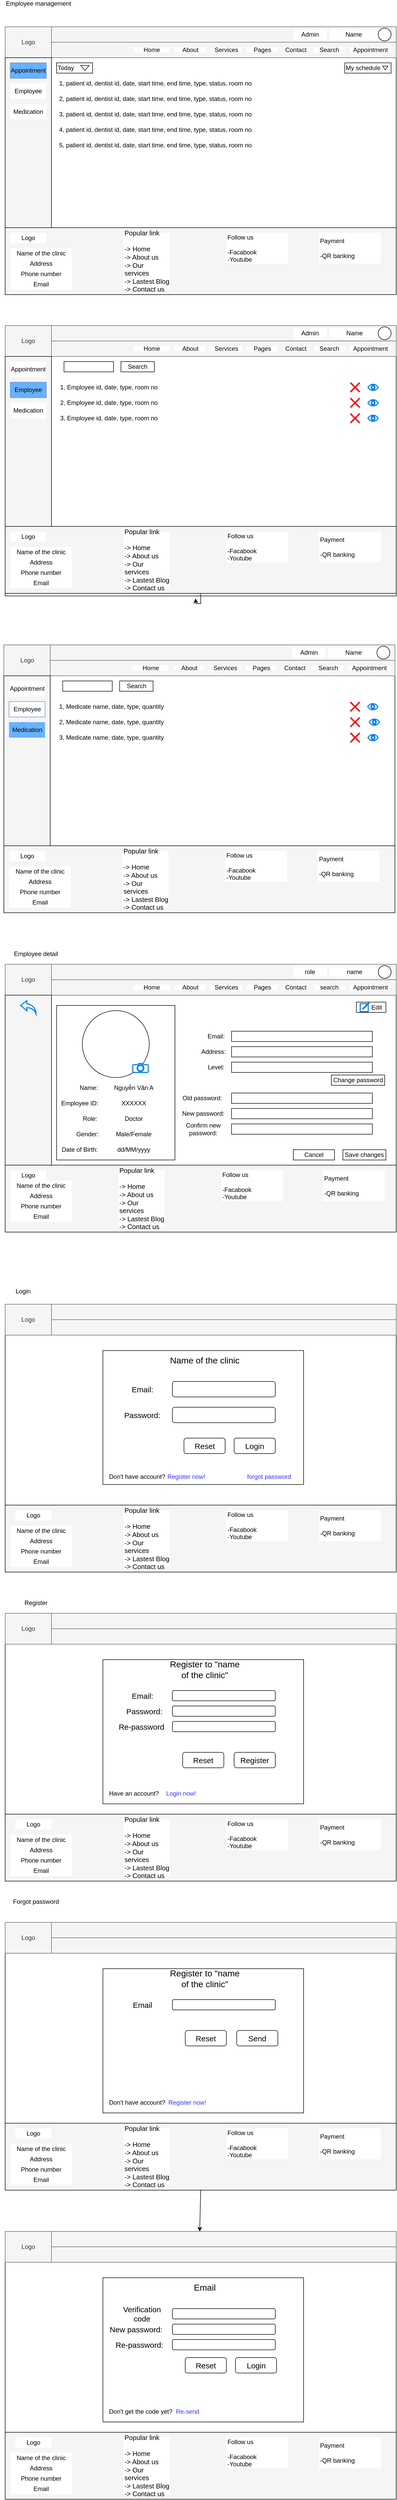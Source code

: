 <mxfile version="24.4.0" type="device">
  <diagram name="Page-1" id="k0tu-8JoDi0TnRKVN1S2">
    <mxGraphModel dx="1250" dy="621" grid="1" gridSize="10" guides="1" tooltips="1" connect="1" arrows="1" fold="1" page="1" pageScale="1" pageWidth="850" pageHeight="1100" math="0" shadow="0">
      <root>
        <mxCell id="0" />
        <mxCell id="1" parent="0" />
        <mxCell id="kaYRoUPyHofxfCsmNQoP-1" value="" style="rounded=0;whiteSpace=wrap;html=1;" parent="1" vertex="1">
          <mxGeometry x="40" y="80" width="760" height="520" as="geometry" />
        </mxCell>
        <mxCell id="kaYRoUPyHofxfCsmNQoP-2" value="" style="rounded=0;whiteSpace=wrap;html=1;strokeColor=default;fillColor=#f5f5f5;fontColor=#333333;" parent="1" vertex="1">
          <mxGeometry x="40" y="470" width="760" height="130" as="geometry" />
        </mxCell>
        <mxCell id="kaYRoUPyHofxfCsmNQoP-3" value="header" style="rounded=0;whiteSpace=wrap;html=1;strokeColor=none;fillColor=#f5f5f5;fontColor=#333333;align=center;" parent="1" vertex="1">
          <mxGeometry x="40" y="80" width="760" height="60" as="geometry" />
        </mxCell>
        <mxCell id="kaYRoUPyHofxfCsmNQoP-4" value="Employee management" style="rounded=0;whiteSpace=wrap;html=1;strokeColor=none;" parent="1" vertex="1">
          <mxGeometry x="30" y="30" width="150" height="10" as="geometry" />
        </mxCell>
        <mxCell id="kaYRoUPyHofxfCsmNQoP-5" value="Logo" style="rounded=0;whiteSpace=wrap;html=1;strokeColor=#666666;fillColor=#f5f5f5;fontColor=#333333;" parent="1" vertex="1">
          <mxGeometry x="40" y="80" width="90" height="60" as="geometry" />
        </mxCell>
        <mxCell id="kaYRoUPyHofxfCsmNQoP-6" value="" style="rounded=0;whiteSpace=wrap;html=1;strokeColor=#666666;fillColor=#f5f5f5;fontColor=#333333;" parent="1" vertex="1">
          <mxGeometry x="130" y="80" width="670" height="30" as="geometry" />
        </mxCell>
        <mxCell id="kaYRoUPyHofxfCsmNQoP-7" value="" style="rounded=0;whiteSpace=wrap;html=1;fillColor=#f5f5f5;fontColor=#333333;strokeColor=#666666;" parent="1" vertex="1">
          <mxGeometry x="130" y="110" width="670" height="30" as="geometry" />
        </mxCell>
        <mxCell id="kaYRoUPyHofxfCsmNQoP-8" value="Name" style="rounded=0;whiteSpace=wrap;html=1;strokeColor=none;" parent="1" vertex="1">
          <mxGeometry x="670" y="85" width="95" height="20" as="geometry" />
        </mxCell>
        <mxCell id="kaYRoUPyHofxfCsmNQoP-11" value="Appointment" style="rounded=0;whiteSpace=wrap;html=1;strokeColor=none;" parent="1" vertex="1">
          <mxGeometry x="710" y="120" width="80" height="10" as="geometry" />
        </mxCell>
        <mxCell id="kaYRoUPyHofxfCsmNQoP-12" value="Search" style="rounded=0;whiteSpace=wrap;html=1;strokeColor=none;" parent="1" vertex="1">
          <mxGeometry x="640" y="120" width="60" height="10" as="geometry" />
        </mxCell>
        <mxCell id="kaYRoUPyHofxfCsmNQoP-14" value="Home" style="rounded=0;whiteSpace=wrap;html=1;strokeColor=none;" parent="1" vertex="1">
          <mxGeometry x="290" y="120" width="70" height="10" as="geometry" />
        </mxCell>
        <mxCell id="kaYRoUPyHofxfCsmNQoP-15" value="About" style="rounded=0;whiteSpace=wrap;html=1;strokeColor=none;" parent="1" vertex="1">
          <mxGeometry x="370" y="120" width="60" height="10" as="geometry" />
        </mxCell>
        <mxCell id="kaYRoUPyHofxfCsmNQoP-16" value="Services" style="rounded=0;whiteSpace=wrap;html=1;strokeColor=none;" parent="1" vertex="1">
          <mxGeometry x="440" y="120" width="60" height="10" as="geometry" />
        </mxCell>
        <mxCell id="kaYRoUPyHofxfCsmNQoP-17" value="Pages" style="rounded=0;whiteSpace=wrap;html=1;strokeColor=none;" parent="1" vertex="1">
          <mxGeometry x="510" y="120" width="60" height="10" as="geometry" />
        </mxCell>
        <mxCell id="kaYRoUPyHofxfCsmNQoP-18" value="Contact" style="rounded=0;whiteSpace=wrap;html=1;strokeColor=none;" parent="1" vertex="1">
          <mxGeometry x="580" y="120" width="50" height="10" as="geometry" />
        </mxCell>
        <mxCell id="kaYRoUPyHofxfCsmNQoP-20" value="" style="ellipse;whiteSpace=wrap;html=1;aspect=fixed;" parent="1" vertex="1">
          <mxGeometry x="765" y="82.5" width="25" height="25" as="geometry" />
        </mxCell>
        <mxCell id="kaYRoUPyHofxfCsmNQoP-21" value="Logo" style="rounded=0;whiteSpace=wrap;html=1;strokeColor=none;" parent="1" vertex="1">
          <mxGeometry x="50" y="480" width="70" height="20" as="geometry" />
        </mxCell>
        <mxCell id="kaYRoUPyHofxfCsmNQoP-22" value="" style="rounded=0;whiteSpace=wrap;html=1;fillColor=#f5f5f5;fontColor=#333333;strokeColor=default;" parent="1" vertex="1">
          <mxGeometry x="40" y="140" width="90" height="330" as="geometry" />
        </mxCell>
        <mxCell id="kaYRoUPyHofxfCsmNQoP-23" value="Appointment" style="rounded=0;whiteSpace=wrap;html=1;strokeColor=#6c8ebf;fillColor=#66B2FF;" parent="1" vertex="1">
          <mxGeometry x="50" y="150" width="70" height="30" as="geometry" />
        </mxCell>
        <mxCell id="kaYRoUPyHofxfCsmNQoP-24" value="Employee" style="rounded=0;whiteSpace=wrap;html=1;strokeColor=none;" parent="1" vertex="1">
          <mxGeometry x="50" y="190" width="70" height="30" as="geometry" />
        </mxCell>
        <mxCell id="kaYRoUPyHofxfCsmNQoP-25" value="Medication" style="rounded=0;whiteSpace=wrap;html=1;strokeColor=none;" parent="1" vertex="1">
          <mxGeometry x="50" y="230" width="70" height="30" as="geometry" />
        </mxCell>
        <mxCell id="kaYRoUPyHofxfCsmNQoP-27" value="Admin" style="rounded=0;whiteSpace=wrap;html=1;strokeColor=none;" parent="1" vertex="1">
          <mxGeometry x="600" y="85" width="65" height="20" as="geometry" />
        </mxCell>
        <mxCell id="kaYRoUPyHofxfCsmNQoP-30" value="" style="rounded=0;whiteSpace=wrap;html=1;" parent="1" vertex="1">
          <mxGeometry x="40" y="1900" width="760" height="520" as="geometry" />
        </mxCell>
        <mxCell id="kaYRoUPyHofxfCsmNQoP-31" value="" style="rounded=0;whiteSpace=wrap;html=1;strokeColor=default;fillColor=#f5f5f5;fontColor=#333333;" parent="1" vertex="1">
          <mxGeometry x="40" y="2290" width="760" height="130" as="geometry" />
        </mxCell>
        <mxCell id="kaYRoUPyHofxfCsmNQoP-32" value="header" style="rounded=0;whiteSpace=wrap;html=1;strokeColor=none;fillColor=#f5f5f5;fontColor=#333333;align=center;" parent="1" vertex="1">
          <mxGeometry x="40" y="1900" width="760" height="60" as="geometry" />
        </mxCell>
        <mxCell id="kaYRoUPyHofxfCsmNQoP-33" value="Logo" style="rounded=0;whiteSpace=wrap;html=1;strokeColor=#666666;fillColor=#f5f5f5;fontColor=#333333;" parent="1" vertex="1">
          <mxGeometry x="40" y="1900" width="90" height="60" as="geometry" />
        </mxCell>
        <mxCell id="kaYRoUPyHofxfCsmNQoP-34" value="" style="rounded=0;whiteSpace=wrap;html=1;strokeColor=#666666;fillColor=#f5f5f5;fontColor=#333333;" parent="1" vertex="1">
          <mxGeometry x="130" y="1900" width="670" height="30" as="geometry" />
        </mxCell>
        <mxCell id="kaYRoUPyHofxfCsmNQoP-35" value="" style="rounded=0;whiteSpace=wrap;html=1;fillColor=#f5f5f5;fontColor=#333333;strokeColor=#666666;" parent="1" vertex="1">
          <mxGeometry x="130" y="1930" width="670" height="30" as="geometry" />
        </mxCell>
        <mxCell id="kaYRoUPyHofxfCsmNQoP-36" value="&amp;nbsp;name" style="rounded=0;whiteSpace=wrap;html=1;strokeColor=none;" parent="1" vertex="1">
          <mxGeometry x="670" y="1905" width="95" height="20" as="geometry" />
        </mxCell>
        <mxCell id="kaYRoUPyHofxfCsmNQoP-37" value="Appointment" style="rounded=0;whiteSpace=wrap;html=1;strokeColor=none;" parent="1" vertex="1">
          <mxGeometry x="710" y="1940" width="80" height="10" as="geometry" />
        </mxCell>
        <mxCell id="kaYRoUPyHofxfCsmNQoP-38" value="search" style="rounded=0;whiteSpace=wrap;html=1;strokeColor=none;" parent="1" vertex="1">
          <mxGeometry x="640" y="1940" width="60" height="10" as="geometry" />
        </mxCell>
        <mxCell id="kaYRoUPyHofxfCsmNQoP-39" value="Home" style="rounded=0;whiteSpace=wrap;html=1;strokeColor=none;" parent="1" vertex="1">
          <mxGeometry x="290" y="1940" width="70" height="10" as="geometry" />
        </mxCell>
        <mxCell id="kaYRoUPyHofxfCsmNQoP-40" value="About" style="rounded=0;whiteSpace=wrap;html=1;strokeColor=none;" parent="1" vertex="1">
          <mxGeometry x="370" y="1940" width="60" height="10" as="geometry" />
        </mxCell>
        <mxCell id="kaYRoUPyHofxfCsmNQoP-41" value="Services" style="rounded=0;whiteSpace=wrap;html=1;strokeColor=none;" parent="1" vertex="1">
          <mxGeometry x="440" y="1940" width="60" height="10" as="geometry" />
        </mxCell>
        <mxCell id="kaYRoUPyHofxfCsmNQoP-42" value="Pages" style="rounded=0;whiteSpace=wrap;html=1;strokeColor=none;" parent="1" vertex="1">
          <mxGeometry x="510" y="1940" width="60" height="10" as="geometry" />
        </mxCell>
        <mxCell id="kaYRoUPyHofxfCsmNQoP-43" value="Contact" style="rounded=0;whiteSpace=wrap;html=1;strokeColor=none;" parent="1" vertex="1">
          <mxGeometry x="580" y="1940" width="50" height="10" as="geometry" />
        </mxCell>
        <mxCell id="kaYRoUPyHofxfCsmNQoP-44" value="" style="ellipse;whiteSpace=wrap;html=1;aspect=fixed;" parent="1" vertex="1">
          <mxGeometry x="765" y="1902.5" width="25" height="25" as="geometry" />
        </mxCell>
        <mxCell id="kaYRoUPyHofxfCsmNQoP-45" value="Logo" style="rounded=0;whiteSpace=wrap;html=1;strokeColor=none;" parent="1" vertex="1">
          <mxGeometry x="50" y="2300" width="70" height="20" as="geometry" />
        </mxCell>
        <mxCell id="kaYRoUPyHofxfCsmNQoP-46" value="" style="rounded=0;whiteSpace=wrap;html=1;fillColor=#f5f5f5;fontColor=#333333;strokeColor=default;" parent="1" vertex="1">
          <mxGeometry x="40" y="1960" width="90" height="330" as="geometry" />
        </mxCell>
        <mxCell id="kaYRoUPyHofxfCsmNQoP-50" value="role" style="rounded=0;whiteSpace=wrap;html=1;strokeColor=none;" parent="1" vertex="1">
          <mxGeometry x="600" y="1905" width="65" height="20" as="geometry" />
        </mxCell>
        <mxCell id="kaYRoUPyHofxfCsmNQoP-51" value="" style="rounded=0;whiteSpace=wrap;html=1;" parent="1" vertex="1">
          <mxGeometry x="140" y="1980" width="230" height="300" as="geometry" />
        </mxCell>
        <mxCell id="kaYRoUPyHofxfCsmNQoP-52" value="" style="ellipse;whiteSpace=wrap;html=1;aspect=fixed;" parent="1" vertex="1">
          <mxGeometry x="190" y="1990" width="130" height="130" as="geometry" />
        </mxCell>
        <mxCell id="kaYRoUPyHofxfCsmNQoP-53" value="Name:" style="rounded=0;whiteSpace=wrap;html=1;strokeColor=none;" parent="1" vertex="1">
          <mxGeometry x="180" y="2130" width="45" height="20" as="geometry" />
        </mxCell>
        <mxCell id="kaYRoUPyHofxfCsmNQoP-54" value="Employee ID:" style="rounded=0;whiteSpace=wrap;html=1;strokeColor=none;" parent="1" vertex="1">
          <mxGeometry x="145" y="2160" width="80" height="20" as="geometry" />
        </mxCell>
        <mxCell id="kaYRoUPyHofxfCsmNQoP-55" value="Role:" style="rounded=0;whiteSpace=wrap;html=1;strokeColor=none;" parent="1" vertex="1">
          <mxGeometry x="185" y="2190" width="40" height="20" as="geometry" />
        </mxCell>
        <mxCell id="kaYRoUPyHofxfCsmNQoP-56" value="Gender:" style="rounded=0;whiteSpace=wrap;html=1;strokeColor=none;" parent="1" vertex="1">
          <mxGeometry x="175" y="2220" width="50" height="20" as="geometry" />
        </mxCell>
        <mxCell id="kaYRoUPyHofxfCsmNQoP-57" value="Date of Birth:" style="rounded=0;whiteSpace=wrap;html=1;strokeColor=none;" parent="1" vertex="1">
          <mxGeometry x="145" y="2250" width="80" height="20" as="geometry" />
        </mxCell>
        <mxCell id="kaYRoUPyHofxfCsmNQoP-58" value="Nguyễn Văn A" style="rounded=0;whiteSpace=wrap;html=1;strokeColor=none;" parent="1" vertex="1">
          <mxGeometry x="230" y="2130" width="120" height="20" as="geometry" />
        </mxCell>
        <mxCell id="kaYRoUPyHofxfCsmNQoP-59" value="XXXXXX" style="rounded=0;whiteSpace=wrap;html=1;strokeColor=none;" parent="1" vertex="1">
          <mxGeometry x="230" y="2160" width="120" height="20" as="geometry" />
        </mxCell>
        <mxCell id="kaYRoUPyHofxfCsmNQoP-60" value="Doctor" style="rounded=0;whiteSpace=wrap;html=1;strokeColor=none;" parent="1" vertex="1">
          <mxGeometry x="230" y="2190" width="120" height="20" as="geometry" />
        </mxCell>
        <mxCell id="kaYRoUPyHofxfCsmNQoP-61" value="Male/Female" style="rounded=0;whiteSpace=wrap;html=1;strokeColor=none;" parent="1" vertex="1">
          <mxGeometry x="230" y="2220" width="120" height="20" as="geometry" />
        </mxCell>
        <mxCell id="kaYRoUPyHofxfCsmNQoP-62" value="dd/MM/yyyy" style="rounded=0;whiteSpace=wrap;html=1;strokeColor=none;" parent="1" vertex="1">
          <mxGeometry x="230" y="2250" width="120" height="20" as="geometry" />
        </mxCell>
        <mxCell id="kaYRoUPyHofxfCsmNQoP-69" value="" style="rounded=0;whiteSpace=wrap;html=1;" parent="1" vertex="1">
          <mxGeometry x="480" y="2030" width="273.62" height="20" as="geometry" />
        </mxCell>
        <mxCell id="kaYRoUPyHofxfCsmNQoP-70" value="" style="rounded=0;whiteSpace=wrap;html=1;" parent="1" vertex="1">
          <mxGeometry x="480" y="2060" width="273.62" height="20" as="geometry" />
        </mxCell>
        <mxCell id="kaYRoUPyHofxfCsmNQoP-71" value="" style="rounded=0;whiteSpace=wrap;html=1;" parent="1" vertex="1">
          <mxGeometry x="480" y="2090" width="273.62" height="20" as="geometry" />
        </mxCell>
        <mxCell id="kaYRoUPyHofxfCsmNQoP-72" value="Change password" style="rounded=0;whiteSpace=wrap;html=1;" parent="1" vertex="1">
          <mxGeometry x="673.88" y="2115" width="103.62" height="20" as="geometry" />
        </mxCell>
        <mxCell id="kaYRoUPyHofxfCsmNQoP-74" value="Save changes" style="rounded=0;whiteSpace=wrap;html=1;" parent="1" vertex="1">
          <mxGeometry x="696.38" y="2260" width="83.62" height="20" as="geometry" />
        </mxCell>
        <mxCell id="kaYRoUPyHofxfCsmNQoP-75" value="Cancel" style="rounded=0;whiteSpace=wrap;html=1;rotation=0;gradientColor=none;" parent="1" vertex="1">
          <mxGeometry x="600" y="2260" width="80" height="20" as="geometry" />
        </mxCell>
        <mxCell id="kaYRoUPyHofxfCsmNQoP-76" value="Email:" style="rounded=0;whiteSpace=wrap;html=1;strokeColor=none;" parent="1" vertex="1">
          <mxGeometry x="430" y="2030" width="40" height="20" as="geometry" />
        </mxCell>
        <mxCell id="kaYRoUPyHofxfCsmNQoP-77" value="Address:" style="rounded=0;whiteSpace=wrap;html=1;strokeColor=none;" parent="1" vertex="1">
          <mxGeometry x="420" y="2060" width="50" height="20" as="geometry" />
        </mxCell>
        <mxCell id="kaYRoUPyHofxfCsmNQoP-78" value="Level:" style="rounded=0;whiteSpace=wrap;html=1;strokeColor=none;" parent="1" vertex="1">
          <mxGeometry x="430" y="2090" width="40" height="20" as="geometry" />
        </mxCell>
        <mxCell id="kaYRoUPyHofxfCsmNQoP-84" value="Edit&amp;nbsp;&amp;nbsp;" style="rounded=0;whiteSpace=wrap;html=1;align=right;" parent="1" vertex="1">
          <mxGeometry x="722.5" y="1973.5" width="57.5" height="20" as="geometry" />
        </mxCell>
        <mxCell id="kaYRoUPyHofxfCsmNQoP-85" value="" style="html=1;verticalLabelPosition=bottom;align=center;labelBackgroundColor=#ffffff;verticalAlign=top;strokeWidth=2;strokeColor=#0080F0;shadow=0;dashed=0;shape=mxgraph.ios7.icons.edit;fontSize=12;" parent="1" vertex="1">
          <mxGeometry x="730" y="1975" width="17" height="17" as="geometry" />
        </mxCell>
        <mxCell id="kaYRoUPyHofxfCsmNQoP-94" value="" style="rounded=0;whiteSpace=wrap;html=1;" parent="1" vertex="1">
          <mxGeometry x="480" y="2180" width="273.62" height="20" as="geometry" />
        </mxCell>
        <mxCell id="kaYRoUPyHofxfCsmNQoP-95" value="New password:" style="rounded=0;whiteSpace=wrap;html=1;strokeColor=none;" parent="1" vertex="1">
          <mxGeometry x="380" y="2180" width="90" height="20" as="geometry" />
        </mxCell>
        <mxCell id="kaYRoUPyHofxfCsmNQoP-99" value="Name of the clinic" style="rounded=0;whiteSpace=wrap;html=1;strokeColor=none;" parent="1" vertex="1">
          <mxGeometry x="50" y="510" width="120" height="20" as="geometry" />
        </mxCell>
        <mxCell id="kaYRoUPyHofxfCsmNQoP-100" value="Address" style="rounded=0;whiteSpace=wrap;html=1;strokeColor=none;" parent="1" vertex="1">
          <mxGeometry x="50" y="530" width="120" height="20" as="geometry" />
        </mxCell>
        <mxCell id="kaYRoUPyHofxfCsmNQoP-101" value="Phone number" style="rounded=0;whiteSpace=wrap;html=1;strokeColor=none;" parent="1" vertex="1">
          <mxGeometry x="50" y="550" width="120" height="20" as="geometry" />
        </mxCell>
        <mxCell id="kaYRoUPyHofxfCsmNQoP-102" value="Email" style="rounded=0;whiteSpace=wrap;html=1;strokeColor=none;" parent="1" vertex="1">
          <mxGeometry x="50" y="570" width="120" height="20" as="geometry" />
        </mxCell>
        <mxCell id="kaYRoUPyHofxfCsmNQoP-104" value="Name of the clinic" style="rounded=0;whiteSpace=wrap;html=1;strokeColor=none;" parent="1" vertex="1">
          <mxGeometry x="50" y="2320" width="120" height="20" as="geometry" />
        </mxCell>
        <mxCell id="kaYRoUPyHofxfCsmNQoP-105" value="Address" style="rounded=0;whiteSpace=wrap;html=1;strokeColor=none;" parent="1" vertex="1">
          <mxGeometry x="50" y="2340" width="120" height="20" as="geometry" />
        </mxCell>
        <mxCell id="kaYRoUPyHofxfCsmNQoP-106" value="Phone number" style="rounded=0;whiteSpace=wrap;html=1;strokeColor=none;" parent="1" vertex="1">
          <mxGeometry x="50" y="2360" width="120" height="20" as="geometry" />
        </mxCell>
        <mxCell id="kaYRoUPyHofxfCsmNQoP-107" value="Email" style="rounded=0;whiteSpace=wrap;html=1;strokeColor=none;" parent="1" vertex="1">
          <mxGeometry x="50" y="2380" width="120" height="20" as="geometry" />
        </mxCell>
        <mxCell id="kaYRoUPyHofxfCsmNQoP-108" value="&lt;font style=&quot;font-size: 13px;&quot;&gt;Popular link&lt;/font&gt;&lt;div style=&quot;font-size: 13px;&quot;&gt;&lt;br&gt;&lt;div&gt;-&amp;gt; Home&lt;/div&gt;&lt;div&gt;-&amp;gt; About us&lt;/div&gt;&lt;div&gt;-&amp;gt; Our services&lt;/div&gt;&lt;div&gt;-&amp;gt; Lastest Blog&lt;/div&gt;&lt;div&gt;-&amp;gt; Contact us&lt;/div&gt;&lt;/div&gt;" style="rounded=0;whiteSpace=wrap;html=1;align=left;strokeColor=none;" parent="1" vertex="1">
          <mxGeometry x="270" y="480" width="90" height="110" as="geometry" />
        </mxCell>
        <mxCell id="kaYRoUPyHofxfCsmNQoP-109" value="Follow us&lt;div&gt;&lt;br&gt;&lt;/div&gt;&lt;div&gt;-Facabook&lt;/div&gt;&lt;div&gt;-Youtube&lt;/div&gt;" style="rounded=0;whiteSpace=wrap;html=1;align=left;strokeColor=none;" parent="1" vertex="1">
          <mxGeometry x="470" y="480" width="120" height="60" as="geometry" />
        </mxCell>
        <mxCell id="kaYRoUPyHofxfCsmNQoP-110" value="Payment&lt;div&gt;&lt;br&gt;&lt;/div&gt;&lt;div&gt;-QR banking&lt;/div&gt;" style="rounded=0;whiteSpace=wrap;html=1;align=left;strokeColor=none;" parent="1" vertex="1">
          <mxGeometry x="650" y="480" width="120" height="60" as="geometry" />
        </mxCell>
        <mxCell id="kaYRoUPyHofxfCsmNQoP-111" value="" style="html=1;verticalLabelPosition=bottom;align=center;labelBackgroundColor=#ffffff;verticalAlign=top;strokeWidth=2;strokeColor=#0080F0;shadow=0;dashed=0;shape=mxgraph.ios7.icons.camera;" parent="1" vertex="1">
          <mxGeometry x="288" y="2092.6" width="30" height="17.4" as="geometry" />
        </mxCell>
        <mxCell id="kaYRoUPyHofxfCsmNQoP-116" value="&lt;font style=&quot;font-size: 13px;&quot;&gt;Popular link&lt;/font&gt;&lt;div style=&quot;font-size: 13px;&quot;&gt;&lt;br&gt;&lt;div&gt;-&amp;gt; Home&lt;/div&gt;&lt;div&gt;-&amp;gt; About us&lt;/div&gt;&lt;div&gt;-&amp;gt; Our services&lt;/div&gt;&lt;div&gt;-&amp;gt; Lastest Blog&lt;/div&gt;&lt;div&gt;-&amp;gt; Contact us&lt;/div&gt;&lt;/div&gt;" style="rounded=0;whiteSpace=wrap;html=1;align=left;strokeColor=none;" parent="1" vertex="1">
          <mxGeometry x="260" y="2300" width="90" height="110" as="geometry" />
        </mxCell>
        <mxCell id="kaYRoUPyHofxfCsmNQoP-117" value="Follow us&lt;div&gt;&lt;br&gt;&lt;/div&gt;&lt;div&gt;-Facabook&lt;/div&gt;&lt;div&gt;-Youtube&lt;/div&gt;" style="rounded=0;whiteSpace=wrap;html=1;align=left;strokeColor=none;" parent="1" vertex="1">
          <mxGeometry x="460" y="2300" width="120" height="60" as="geometry" />
        </mxCell>
        <mxCell id="kaYRoUPyHofxfCsmNQoP-118" value="Payment&lt;div&gt;&lt;br&gt;&lt;/div&gt;&lt;div&gt;-QR banking&lt;/div&gt;" style="rounded=0;whiteSpace=wrap;html=1;align=left;strokeColor=none;" parent="1" vertex="1">
          <mxGeometry x="657.5" y="2300" width="120" height="60" as="geometry" />
        </mxCell>
        <mxCell id="kaYRoUPyHofxfCsmNQoP-119" value="" style="html=1;verticalLabelPosition=bottom;align=center;labelBackgroundColor=#ffffff;verticalAlign=top;strokeWidth=2;strokeColor=#0080F0;shadow=0;dashed=0;shape=mxgraph.ios7.icons.back;" parent="1" vertex="1">
          <mxGeometry x="70" y="1970.75" width="30" height="25.5" as="geometry" />
        </mxCell>
        <mxCell id="1xwqfClV_x3DvjiMqpP7-1" value="" style="rounded=0;whiteSpace=wrap;html=1;" parent="1" vertex="1">
          <mxGeometry x="40" y="665" width="760" height="520" as="geometry" />
        </mxCell>
        <mxCell id="AFomazYn1L_GfGO_aapF-146" style="edgeStyle=orthogonalEdgeStyle;rounded=0;orthogonalLoop=1;jettySize=auto;html=1;" parent="1" source="1xwqfClV_x3DvjiMqpP7-2" edge="1">
          <mxGeometry relative="1" as="geometry">
            <mxPoint x="410" y="1190" as="targetPoint" />
          </mxGeometry>
        </mxCell>
        <mxCell id="1xwqfClV_x3DvjiMqpP7-2" value="" style="rounded=0;whiteSpace=wrap;html=1;strokeColor=default;fillColor=#f5f5f5;fontColor=#333333;" parent="1" vertex="1">
          <mxGeometry x="40" y="1050" width="760" height="130" as="geometry" />
        </mxCell>
        <mxCell id="1xwqfClV_x3DvjiMqpP7-3" value="header" style="rounded=0;whiteSpace=wrap;html=1;strokeColor=none;fillColor=#f5f5f5;fontColor=#333333;align=center;" parent="1" vertex="1">
          <mxGeometry x="40" y="660" width="760" height="60" as="geometry" />
        </mxCell>
        <mxCell id="1xwqfClV_x3DvjiMqpP7-4" value="Logo" style="rounded=0;whiteSpace=wrap;html=1;strokeColor=#666666;fillColor=#f5f5f5;fontColor=#333333;" parent="1" vertex="1">
          <mxGeometry x="40" y="660" width="90" height="60" as="geometry" />
        </mxCell>
        <mxCell id="1xwqfClV_x3DvjiMqpP7-5" value="" style="rounded=0;whiteSpace=wrap;html=1;strokeColor=#666666;fillColor=#f5f5f5;fontColor=#333333;" parent="1" vertex="1">
          <mxGeometry x="130" y="660" width="670" height="30" as="geometry" />
        </mxCell>
        <mxCell id="1xwqfClV_x3DvjiMqpP7-6" value="" style="rounded=0;whiteSpace=wrap;html=1;fillColor=#f5f5f5;fontColor=#333333;strokeColor=#666666;" parent="1" vertex="1">
          <mxGeometry x="130" y="690" width="670" height="30" as="geometry" />
        </mxCell>
        <mxCell id="1xwqfClV_x3DvjiMqpP7-7" value="&amp;nbsp;Name" style="rounded=0;whiteSpace=wrap;html=1;strokeColor=none;" parent="1" vertex="1">
          <mxGeometry x="670" y="665" width="95" height="20" as="geometry" />
        </mxCell>
        <mxCell id="1xwqfClV_x3DvjiMqpP7-8" value="Appointment" style="rounded=0;whiteSpace=wrap;html=1;strokeColor=none;" parent="1" vertex="1">
          <mxGeometry x="710" y="700" width="80" height="10" as="geometry" />
        </mxCell>
        <mxCell id="1xwqfClV_x3DvjiMqpP7-9" value="Search" style="rounded=0;whiteSpace=wrap;html=1;strokeColor=none;" parent="1" vertex="1">
          <mxGeometry x="640" y="700" width="60" height="10" as="geometry" />
        </mxCell>
        <mxCell id="1xwqfClV_x3DvjiMqpP7-10" value="Home" style="rounded=0;whiteSpace=wrap;html=1;strokeColor=none;" parent="1" vertex="1">
          <mxGeometry x="290" y="700" width="70" height="10" as="geometry" />
        </mxCell>
        <mxCell id="1xwqfClV_x3DvjiMqpP7-11" value="About" style="rounded=0;whiteSpace=wrap;html=1;strokeColor=none;" parent="1" vertex="1">
          <mxGeometry x="370" y="700" width="60" height="10" as="geometry" />
        </mxCell>
        <mxCell id="1xwqfClV_x3DvjiMqpP7-12" value="Services" style="rounded=0;whiteSpace=wrap;html=1;strokeColor=none;" parent="1" vertex="1">
          <mxGeometry x="440" y="700" width="60" height="10" as="geometry" />
        </mxCell>
        <mxCell id="1xwqfClV_x3DvjiMqpP7-13" value="Pages" style="rounded=0;whiteSpace=wrap;html=1;strokeColor=none;" parent="1" vertex="1">
          <mxGeometry x="510" y="700" width="60" height="10" as="geometry" />
        </mxCell>
        <mxCell id="1xwqfClV_x3DvjiMqpP7-14" value="Contact" style="rounded=0;whiteSpace=wrap;html=1;strokeColor=none;" parent="1" vertex="1">
          <mxGeometry x="580" y="700" width="50" height="10" as="geometry" />
        </mxCell>
        <mxCell id="1xwqfClV_x3DvjiMqpP7-15" value="" style="ellipse;whiteSpace=wrap;html=1;aspect=fixed;" parent="1" vertex="1">
          <mxGeometry x="765" y="662.5" width="25" height="25" as="geometry" />
        </mxCell>
        <mxCell id="1xwqfClV_x3DvjiMqpP7-16" value="Logo" style="rounded=0;whiteSpace=wrap;html=1;strokeColor=none;" parent="1" vertex="1">
          <mxGeometry x="50" y="1060" width="70" height="20" as="geometry" />
        </mxCell>
        <mxCell id="1xwqfClV_x3DvjiMqpP7-17" value="" style="rounded=0;whiteSpace=wrap;html=1;fillColor=#f5f5f5;fontColor=#333333;strokeColor=default;" parent="1" vertex="1">
          <mxGeometry x="40" y="720" width="90" height="330" as="geometry" />
        </mxCell>
        <mxCell id="1xwqfClV_x3DvjiMqpP7-18" value="Appointment" style="rounded=0;whiteSpace=wrap;html=1;strokeColor=none;" parent="1" vertex="1">
          <mxGeometry x="50" y="730" width="70" height="30" as="geometry" />
        </mxCell>
        <mxCell id="1xwqfClV_x3DvjiMqpP7-19" value="Employee" style="rounded=0;whiteSpace=wrap;html=1;strokeColor=#6c8ebf;fillColor=#66B2FF;" parent="1" vertex="1">
          <mxGeometry x="50" y="770" width="70" height="30" as="geometry" />
        </mxCell>
        <mxCell id="1xwqfClV_x3DvjiMqpP7-20" value="Medication" style="rounded=0;whiteSpace=wrap;html=1;strokeColor=none;" parent="1" vertex="1">
          <mxGeometry x="50" y="810" width="70" height="30" as="geometry" />
        </mxCell>
        <mxCell id="1xwqfClV_x3DvjiMqpP7-21" value="Admin" style="rounded=0;whiteSpace=wrap;html=1;strokeColor=none;" parent="1" vertex="1">
          <mxGeometry x="600" y="665" width="65" height="20" as="geometry" />
        </mxCell>
        <mxCell id="1xwqfClV_x3DvjiMqpP7-22" value="Name of the clinic" style="rounded=0;whiteSpace=wrap;html=1;strokeColor=none;" parent="1" vertex="1">
          <mxGeometry x="50" y="1090" width="120" height="20" as="geometry" />
        </mxCell>
        <mxCell id="1xwqfClV_x3DvjiMqpP7-23" value="Address" style="rounded=0;whiteSpace=wrap;html=1;strokeColor=none;" parent="1" vertex="1">
          <mxGeometry x="50" y="1110" width="120" height="20" as="geometry" />
        </mxCell>
        <mxCell id="1xwqfClV_x3DvjiMqpP7-24" value="Phone number" style="rounded=0;whiteSpace=wrap;html=1;strokeColor=none;" parent="1" vertex="1">
          <mxGeometry x="50" y="1130" width="120" height="20" as="geometry" />
        </mxCell>
        <mxCell id="1xwqfClV_x3DvjiMqpP7-25" value="Email" style="rounded=0;whiteSpace=wrap;html=1;strokeColor=none;" parent="1" vertex="1">
          <mxGeometry x="50" y="1150" width="120" height="20" as="geometry" />
        </mxCell>
        <mxCell id="1xwqfClV_x3DvjiMqpP7-26" value="&lt;font style=&quot;font-size: 13px;&quot;&gt;Popular link&lt;/font&gt;&lt;div style=&quot;font-size: 13px;&quot;&gt;&lt;br&gt;&lt;div&gt;-&amp;gt; Home&lt;/div&gt;&lt;div&gt;-&amp;gt; About us&lt;/div&gt;&lt;div&gt;-&amp;gt; Our services&lt;/div&gt;&lt;div&gt;-&amp;gt; Lastest Blog&lt;/div&gt;&lt;div&gt;-&amp;gt; Contact us&lt;/div&gt;&lt;/div&gt;" style="rounded=0;whiteSpace=wrap;html=1;align=left;strokeColor=none;" parent="1" vertex="1">
          <mxGeometry x="270" y="1060" width="90" height="110" as="geometry" />
        </mxCell>
        <mxCell id="1xwqfClV_x3DvjiMqpP7-27" value="Follow us&lt;div&gt;&lt;br&gt;&lt;/div&gt;&lt;div&gt;-Facabook&lt;/div&gt;&lt;div&gt;-Youtube&lt;/div&gt;" style="rounded=0;whiteSpace=wrap;html=1;align=left;strokeColor=none;" parent="1" vertex="1">
          <mxGeometry x="470" y="1060" width="120" height="60" as="geometry" />
        </mxCell>
        <mxCell id="1xwqfClV_x3DvjiMqpP7-28" value="Payment&lt;div&gt;&lt;br&gt;&lt;/div&gt;&lt;div&gt;-QR banking&lt;/div&gt;" style="rounded=0;whiteSpace=wrap;html=1;align=left;strokeColor=none;" parent="1" vertex="1">
          <mxGeometry x="650" y="1060" width="120" height="60" as="geometry" />
        </mxCell>
        <mxCell id="F-968YT1H_lC1eH4sWaF-1" value="Today" style="rounded=0;whiteSpace=wrap;html=1;align=left;" parent="1" vertex="1">
          <mxGeometry x="140" y="150" width="70" height="20" as="geometry" />
        </mxCell>
        <mxCell id="F-968YT1H_lC1eH4sWaF-2" value="" style="triangle;whiteSpace=wrap;html=1;rotation=90;" parent="1" vertex="1">
          <mxGeometry x="190" y="151.88" width="10" height="16.25" as="geometry" />
        </mxCell>
        <mxCell id="F-968YT1H_lC1eH4sWaF-3" value="1, patient id, dentist id, date, start time, end time, type, status, room no" style="rounded=0;whiteSpace=wrap;html=1;align=left;strokeColor=none;" parent="1" vertex="1">
          <mxGeometry x="142.5" y="180" width="627.5" height="20" as="geometry" />
        </mxCell>
        <mxCell id="F-968YT1H_lC1eH4sWaF-4" value="2, patient id, dentist id, date, start time, end time, type, status, room no" style="rounded=0;whiteSpace=wrap;html=1;align=left;strokeColor=none;" parent="1" vertex="1">
          <mxGeometry x="142.5" y="210" width="627.5" height="20" as="geometry" />
        </mxCell>
        <mxCell id="F-968YT1H_lC1eH4sWaF-5" value="3, patient id, dentist id, date, start time, end time, type, status, room no" style="rounded=0;whiteSpace=wrap;html=1;align=left;strokeColor=none;" parent="1" vertex="1">
          <mxGeometry x="142.5" y="240" width="627.5" height="20" as="geometry" />
        </mxCell>
        <mxCell id="F-968YT1H_lC1eH4sWaF-6" value="4, patient id, dentist id, date, start time, end time, type, status, room no" style="rounded=0;whiteSpace=wrap;html=1;align=left;strokeColor=none;" parent="1" vertex="1">
          <mxGeometry x="142.5" y="270" width="627.5" height="20" as="geometry" />
        </mxCell>
        <mxCell id="F-968YT1H_lC1eH4sWaF-7" value="5, patient id, dentist id, date, start time, end time, type, status, room no" style="rounded=0;whiteSpace=wrap;html=1;align=left;strokeColor=none;" parent="1" vertex="1">
          <mxGeometry x="142.5" y="300" width="627.5" height="20" as="geometry" />
        </mxCell>
        <mxCell id="AFomazYn1L_GfGO_aapF-1" value="" style="rounded=0;whiteSpace=wrap;html=1;" parent="1" vertex="1">
          <mxGeometry x="40" y="2560" width="760" height="520" as="geometry" />
        </mxCell>
        <mxCell id="AFomazYn1L_GfGO_aapF-2" value="" style="rounded=0;whiteSpace=wrap;html=1;strokeColor=default;fillColor=#f5f5f5;fontColor=#333333;" parent="1" vertex="1">
          <mxGeometry x="40" y="2950" width="760" height="130" as="geometry" />
        </mxCell>
        <mxCell id="AFomazYn1L_GfGO_aapF-3" value="header" style="rounded=0;whiteSpace=wrap;html=1;strokeColor=none;fillColor=#f5f5f5;fontColor=#333333;align=center;" parent="1" vertex="1">
          <mxGeometry x="40" y="2560" width="760" height="60" as="geometry" />
        </mxCell>
        <mxCell id="AFomazYn1L_GfGO_aapF-4" value="Logo" style="rounded=0;whiteSpace=wrap;html=1;strokeColor=#666666;fillColor=#f5f5f5;fontColor=#333333;" parent="1" vertex="1">
          <mxGeometry x="40" y="2560" width="90" height="60" as="geometry" />
        </mxCell>
        <mxCell id="AFomazYn1L_GfGO_aapF-5" value="" style="rounded=0;whiteSpace=wrap;html=1;strokeColor=#666666;fillColor=#f5f5f5;fontColor=#333333;" parent="1" vertex="1">
          <mxGeometry x="130" y="2560" width="670" height="30" as="geometry" />
        </mxCell>
        <mxCell id="AFomazYn1L_GfGO_aapF-6" value="" style="rounded=0;whiteSpace=wrap;html=1;fillColor=#f5f5f5;fontColor=#333333;strokeColor=#666666;" parent="1" vertex="1">
          <mxGeometry x="130" y="2590" width="670" height="30" as="geometry" />
        </mxCell>
        <mxCell id="AFomazYn1L_GfGO_aapF-16" value="Logo" style="rounded=0;whiteSpace=wrap;html=1;strokeColor=none;" parent="1" vertex="1">
          <mxGeometry x="60" y="2960" width="70" height="20" as="geometry" />
        </mxCell>
        <mxCell id="AFomazYn1L_GfGO_aapF-20" value="Login" style="rounded=0;whiteSpace=wrap;html=1;strokeColor=none;" parent="1" vertex="1">
          <mxGeometry x="40" y="2520" width="70" height="30" as="geometry" />
        </mxCell>
        <mxCell id="AFomazYn1L_GfGO_aapF-22" value="Name of the clinic" style="rounded=0;whiteSpace=wrap;html=1;strokeColor=none;" parent="1" vertex="1">
          <mxGeometry x="50" y="2990" width="120" height="20" as="geometry" />
        </mxCell>
        <mxCell id="AFomazYn1L_GfGO_aapF-23" value="Address" style="rounded=0;whiteSpace=wrap;html=1;strokeColor=none;" parent="1" vertex="1">
          <mxGeometry x="50" y="3010" width="120" height="20" as="geometry" />
        </mxCell>
        <mxCell id="AFomazYn1L_GfGO_aapF-24" value="Phone number" style="rounded=0;whiteSpace=wrap;html=1;strokeColor=none;" parent="1" vertex="1">
          <mxGeometry x="50" y="3030" width="120" height="20" as="geometry" />
        </mxCell>
        <mxCell id="AFomazYn1L_GfGO_aapF-25" value="Email" style="rounded=0;whiteSpace=wrap;html=1;strokeColor=none;" parent="1" vertex="1">
          <mxGeometry x="50" y="3050" width="120" height="20" as="geometry" />
        </mxCell>
        <mxCell id="AFomazYn1L_GfGO_aapF-26" value="&lt;font style=&quot;font-size: 13px;&quot;&gt;Popular link&lt;/font&gt;&lt;div style=&quot;font-size: 13px;&quot;&gt;&lt;br&gt;&lt;div&gt;-&amp;gt; Home&lt;/div&gt;&lt;div&gt;-&amp;gt; About us&lt;/div&gt;&lt;div&gt;-&amp;gt; Our services&lt;/div&gt;&lt;div&gt;-&amp;gt; Lastest Blog&lt;/div&gt;&lt;div&gt;-&amp;gt; Contact us&lt;/div&gt;&lt;/div&gt;" style="rounded=0;whiteSpace=wrap;html=1;align=left;strokeColor=none;" parent="1" vertex="1">
          <mxGeometry x="270" y="2960" width="90" height="110" as="geometry" />
        </mxCell>
        <mxCell id="AFomazYn1L_GfGO_aapF-27" value="Follow us&lt;div&gt;&lt;br&gt;&lt;/div&gt;&lt;div&gt;-Facabook&lt;/div&gt;&lt;div&gt;-Youtube&lt;/div&gt;" style="rounded=0;whiteSpace=wrap;html=1;align=left;strokeColor=none;" parent="1" vertex="1">
          <mxGeometry x="470" y="2960" width="120" height="60" as="geometry" />
        </mxCell>
        <mxCell id="AFomazYn1L_GfGO_aapF-28" value="Payment&lt;div&gt;&lt;br&gt;&lt;/div&gt;&lt;div&gt;-QR banking&lt;/div&gt;" style="rounded=0;whiteSpace=wrap;html=1;align=left;strokeColor=none;" parent="1" vertex="1">
          <mxGeometry x="650" y="2960" width="120" height="60" as="geometry" />
        </mxCell>
        <mxCell id="AFomazYn1L_GfGO_aapF-29" value="" style="rounded=0;whiteSpace=wrap;html=1;" parent="1" vertex="1">
          <mxGeometry x="230" y="2650" width="390" height="260" as="geometry" />
        </mxCell>
        <mxCell id="AFomazYn1L_GfGO_aapF-30" value="" style="rounded=1;whiteSpace=wrap;html=1;" parent="1" vertex="1">
          <mxGeometry x="365" y="2710" width="200" height="30" as="geometry" />
        </mxCell>
        <mxCell id="AFomazYn1L_GfGO_aapF-31" value="Email:" style="rounded=0;whiteSpace=wrap;html=1;fontSize=15;strokeColor=none;" parent="1" vertex="1">
          <mxGeometry x="265" y="2710" width="83.75" height="30" as="geometry" />
        </mxCell>
        <mxCell id="AFomazYn1L_GfGO_aapF-32" value="" style="rounded=1;whiteSpace=wrap;html=1;" parent="1" vertex="1">
          <mxGeometry x="365" y="2760" width="200" height="30" as="geometry" />
        </mxCell>
        <mxCell id="AFomazYn1L_GfGO_aapF-34" value="Password:" style="rounded=0;whiteSpace=wrap;html=1;fontSize=15;strokeColor=none;" parent="1" vertex="1">
          <mxGeometry x="265" y="2760" width="82.5" height="30" as="geometry" />
        </mxCell>
        <mxCell id="AFomazYn1L_GfGO_aapF-36" value="Name of the clinic" style="rounded=0;whiteSpace=wrap;html=1;strokeColor=none;fontSize=17;" parent="1" vertex="1">
          <mxGeometry x="352.5" y="2660" width="150" height="20" as="geometry" />
        </mxCell>
        <mxCell id="AFomazYn1L_GfGO_aapF-37" value="Login" style="rounded=1;whiteSpace=wrap;html=1;fontSize=15;" parent="1" vertex="1">
          <mxGeometry x="485" y="2820" width="80" height="30" as="geometry" />
        </mxCell>
        <mxCell id="AFomazYn1L_GfGO_aapF-38" value="Reset" style="rounded=1;whiteSpace=wrap;html=1;fontSize=15;" parent="1" vertex="1">
          <mxGeometry x="387.5" y="2820" width="80" height="30" as="geometry" />
        </mxCell>
        <mxCell id="AFomazYn1L_GfGO_aapF-39" value="Don&#39;t have account?" style="rounded=0;whiteSpace=wrap;html=1;align=left;strokeColor=none;" parent="1" vertex="1">
          <mxGeometry x="240" y="2890" width="345" height="10" as="geometry" />
        </mxCell>
        <mxCell id="AFomazYn1L_GfGO_aapF-40" value="&lt;font color=&quot;#3333ff&quot;&gt;Register now!&lt;/font&gt;" style="rounded=0;whiteSpace=wrap;html=1;fillColor=#FFFFFF;strokeColor=none;" parent="1" vertex="1">
          <mxGeometry x="352.5" y="2890" width="77.5" height="10" as="geometry" />
        </mxCell>
        <mxCell id="AFomazYn1L_GfGO_aapF-41" value="" style="rounded=0;whiteSpace=wrap;html=1;" parent="1" vertex="1">
          <mxGeometry x="40" y="3160" width="760" height="520" as="geometry" />
        </mxCell>
        <mxCell id="AFomazYn1L_GfGO_aapF-42" value="" style="rounded=0;whiteSpace=wrap;html=1;strokeColor=default;fillColor=#f5f5f5;fontColor=#333333;" parent="1" vertex="1">
          <mxGeometry x="40" y="3550" width="760" height="130" as="geometry" />
        </mxCell>
        <mxCell id="AFomazYn1L_GfGO_aapF-43" value="header" style="rounded=0;whiteSpace=wrap;html=1;strokeColor=none;fillColor=#f5f5f5;fontColor=#333333;align=center;" parent="1" vertex="1">
          <mxGeometry x="40" y="3160" width="760" height="60" as="geometry" />
        </mxCell>
        <mxCell id="AFomazYn1L_GfGO_aapF-44" value="Logo" style="rounded=0;whiteSpace=wrap;html=1;strokeColor=#666666;fillColor=#f5f5f5;fontColor=#333333;" parent="1" vertex="1">
          <mxGeometry x="40" y="3160" width="90" height="60" as="geometry" />
        </mxCell>
        <mxCell id="AFomazYn1L_GfGO_aapF-45" value="" style="rounded=0;whiteSpace=wrap;html=1;strokeColor=#666666;fillColor=#f5f5f5;fontColor=#333333;" parent="1" vertex="1">
          <mxGeometry x="130" y="3160" width="670" height="30" as="geometry" />
        </mxCell>
        <mxCell id="AFomazYn1L_GfGO_aapF-46" value="" style="rounded=0;whiteSpace=wrap;html=1;fillColor=#f5f5f5;fontColor=#333333;strokeColor=#666666;" parent="1" vertex="1">
          <mxGeometry x="130" y="3190" width="670" height="30" as="geometry" />
        </mxCell>
        <mxCell id="AFomazYn1L_GfGO_aapF-47" value="Logo" style="rounded=0;whiteSpace=wrap;html=1;strokeColor=none;" parent="1" vertex="1">
          <mxGeometry x="60" y="3560" width="70" height="20" as="geometry" />
        </mxCell>
        <mxCell id="AFomazYn1L_GfGO_aapF-48" value="Name of the clinic" style="rounded=0;whiteSpace=wrap;html=1;strokeColor=none;" parent="1" vertex="1">
          <mxGeometry x="50" y="3590" width="120" height="20" as="geometry" />
        </mxCell>
        <mxCell id="AFomazYn1L_GfGO_aapF-49" value="Address" style="rounded=0;whiteSpace=wrap;html=1;strokeColor=none;" parent="1" vertex="1">
          <mxGeometry x="50" y="3610" width="120" height="20" as="geometry" />
        </mxCell>
        <mxCell id="AFomazYn1L_GfGO_aapF-50" value="Phone number" style="rounded=0;whiteSpace=wrap;html=1;strokeColor=none;" parent="1" vertex="1">
          <mxGeometry x="50" y="3630" width="120" height="20" as="geometry" />
        </mxCell>
        <mxCell id="AFomazYn1L_GfGO_aapF-51" value="Email" style="rounded=0;whiteSpace=wrap;html=1;strokeColor=none;" parent="1" vertex="1">
          <mxGeometry x="50" y="3650" width="120" height="20" as="geometry" />
        </mxCell>
        <mxCell id="AFomazYn1L_GfGO_aapF-52" value="&lt;font style=&quot;font-size: 13px;&quot;&gt;Popular link&lt;/font&gt;&lt;div style=&quot;font-size: 13px;&quot;&gt;&lt;br&gt;&lt;div&gt;-&amp;gt; Home&lt;/div&gt;&lt;div&gt;-&amp;gt; About us&lt;/div&gt;&lt;div&gt;-&amp;gt; Our services&lt;/div&gt;&lt;div&gt;-&amp;gt; Lastest Blog&lt;/div&gt;&lt;div&gt;-&amp;gt; Contact us&lt;/div&gt;&lt;/div&gt;" style="rounded=0;whiteSpace=wrap;html=1;align=left;strokeColor=none;" parent="1" vertex="1">
          <mxGeometry x="270" y="3560" width="90" height="110" as="geometry" />
        </mxCell>
        <mxCell id="AFomazYn1L_GfGO_aapF-53" value="Follow us&lt;div&gt;&lt;br&gt;&lt;/div&gt;&lt;div&gt;-Facabook&lt;/div&gt;&lt;div&gt;-Youtube&lt;/div&gt;" style="rounded=0;whiteSpace=wrap;html=1;align=left;strokeColor=none;" parent="1" vertex="1">
          <mxGeometry x="470" y="3560" width="120" height="60" as="geometry" />
        </mxCell>
        <mxCell id="AFomazYn1L_GfGO_aapF-54" value="Payment&lt;div&gt;&lt;br&gt;&lt;/div&gt;&lt;div&gt;-QR banking&lt;/div&gt;" style="rounded=0;whiteSpace=wrap;html=1;align=left;strokeColor=none;" parent="1" vertex="1">
          <mxGeometry x="650" y="3560" width="120" height="60" as="geometry" />
        </mxCell>
        <mxCell id="AFomazYn1L_GfGO_aapF-55" value="" style="rounded=0;whiteSpace=wrap;html=1;" parent="1" vertex="1">
          <mxGeometry x="230" y="3250" width="390" height="280" as="geometry" />
        </mxCell>
        <mxCell id="AFomazYn1L_GfGO_aapF-56" value="" style="rounded=1;whiteSpace=wrap;html=1;" parent="1" vertex="1">
          <mxGeometry x="365" y="3310" width="200" height="20" as="geometry" />
        </mxCell>
        <mxCell id="AFomazYn1L_GfGO_aapF-57" value="Email:" style="rounded=0;whiteSpace=wrap;html=1;fontSize=15;strokeColor=none;" parent="1" vertex="1">
          <mxGeometry x="265" y="3310" width="83.75" height="20" as="geometry" />
        </mxCell>
        <mxCell id="AFomazYn1L_GfGO_aapF-58" value="" style="rounded=1;whiteSpace=wrap;html=1;" parent="1" vertex="1">
          <mxGeometry x="365" y="3340" width="200" height="20" as="geometry" />
        </mxCell>
        <mxCell id="AFomazYn1L_GfGO_aapF-59" value="Password:" style="rounded=0;whiteSpace=wrap;html=1;fontSize=15;strokeColor=none;" parent="1" vertex="1">
          <mxGeometry x="268.75" y="3340" width="82.5" height="20" as="geometry" />
        </mxCell>
        <mxCell id="AFomazYn1L_GfGO_aapF-60" value="Register to &quot;name of the clinic&quot;" style="rounded=0;whiteSpace=wrap;html=1;strokeColor=none;fontSize=17;" parent="1" vertex="1">
          <mxGeometry x="352.5" y="3260" width="150" height="20" as="geometry" />
        </mxCell>
        <mxCell id="AFomazYn1L_GfGO_aapF-61" value="Register" style="rounded=1;whiteSpace=wrap;html=1;fontSize=15;" parent="1" vertex="1">
          <mxGeometry x="485" y="3430" width="80" height="30" as="geometry" />
        </mxCell>
        <mxCell id="AFomazYn1L_GfGO_aapF-62" value="Reset" style="rounded=1;whiteSpace=wrap;html=1;fontSize=15;" parent="1" vertex="1">
          <mxGeometry x="385" y="3430" width="80" height="30" as="geometry" />
        </mxCell>
        <mxCell id="AFomazYn1L_GfGO_aapF-63" value="Have an account?" style="rounded=0;whiteSpace=wrap;html=1;align=left;strokeColor=none;" parent="1" vertex="1">
          <mxGeometry x="240" y="3500" width="345" height="20" as="geometry" />
        </mxCell>
        <mxCell id="AFomazYn1L_GfGO_aapF-64" value="&lt;font color=&quot;#3333ff&quot;&gt;Login now!&lt;/font&gt;" style="rounded=0;whiteSpace=wrap;html=1;fillColor=#FFFFFF;strokeColor=none;" parent="1" vertex="1">
          <mxGeometry x="342.5" y="3500" width="77.5" height="20" as="geometry" />
        </mxCell>
        <mxCell id="AFomazYn1L_GfGO_aapF-65" value="" style="rounded=1;whiteSpace=wrap;html=1;" parent="1" vertex="1">
          <mxGeometry x="365" y="3370" width="200" height="20" as="geometry" />
        </mxCell>
        <mxCell id="AFomazYn1L_GfGO_aapF-67" value="Re-password" style="rounded=0;whiteSpace=wrap;html=1;strokeColor=none;fontSize=15;" parent="1" vertex="1">
          <mxGeometry x="255" y="3370" width="100" height="20" as="geometry" />
        </mxCell>
        <mxCell id="AFomazYn1L_GfGO_aapF-68" value="forgot password" style="rounded=0;whiteSpace=wrap;html=1;strokeColor=none;fontColor=#3333FF;" parent="1" vertex="1">
          <mxGeometry x="502.5" y="2885" width="100" height="20" as="geometry" />
        </mxCell>
        <mxCell id="AFomazYn1L_GfGO_aapF-69" value="Employee detail" style="rounded=0;whiteSpace=wrap;html=1;strokeColor=none;" parent="1" vertex="1">
          <mxGeometry x="40" y="1870" width="120" height="20" as="geometry" />
        </mxCell>
        <mxCell id="AFomazYn1L_GfGO_aapF-70" value="" style="rounded=0;whiteSpace=wrap;html=1;" parent="1" vertex="1">
          <mxGeometry x="154.38" y="730" width="96.25" height="20" as="geometry" />
        </mxCell>
        <mxCell id="AFomazYn1L_GfGO_aapF-71" value="My schedule" style="rounded=0;whiteSpace=wrap;html=1;align=left;" parent="1" vertex="1">
          <mxGeometry x="700" y="150" width="90" height="20" as="geometry" />
        </mxCell>
        <mxCell id="AFomazYn1L_GfGO_aapF-72" value="" style="triangle;whiteSpace=wrap;html=1;rotation=90;" parent="1" vertex="1">
          <mxGeometry x="775" y="155" width="7.5" height="10" as="geometry" />
        </mxCell>
        <mxCell id="AFomazYn1L_GfGO_aapF-74" value="Search" style="rounded=0;whiteSpace=wrap;html=1;" parent="1" vertex="1">
          <mxGeometry x="265" y="730" width="65" height="20" as="geometry" />
        </mxCell>
        <mxCell id="AFomazYn1L_GfGO_aapF-96" value="1, Employee id, date, type, room no" style="rounded=0;whiteSpace=wrap;html=1;align=left;strokeColor=none;" parent="1" vertex="1">
          <mxGeometry x="145" y="770" width="627.5" height="20" as="geometry" />
        </mxCell>
        <mxCell id="AFomazYn1L_GfGO_aapF-101" value="2, Employee id, date, type, room no" style="rounded=0;whiteSpace=wrap;html=1;align=left;strokeColor=none;" parent="1" vertex="1">
          <mxGeometry x="145" y="800" width="627.5" height="20" as="geometry" />
        </mxCell>
        <mxCell id="AFomazYn1L_GfGO_aapF-102" value="3, Employee id, date, type, room no" style="rounded=0;whiteSpace=wrap;html=1;align=left;strokeColor=none;" parent="1" vertex="1">
          <mxGeometry x="145" y="830" width="627.5" height="20" as="geometry" />
        </mxCell>
        <mxCell id="AFomazYn1L_GfGO_aapF-103" value="" style="html=1;verticalLabelPosition=bottom;align=center;labelBackgroundColor=#ffffff;verticalAlign=top;strokeWidth=2;strokeColor=#0080F0;shadow=0;dashed=0;shape=mxgraph.ios7.icons.eye;" parent="1" vertex="1">
          <mxGeometry x="745" y="773.97" width="20" height="12.05" as="geometry" />
        </mxCell>
        <mxCell id="AFomazYn1L_GfGO_aapF-105" value="" style="html=1;verticalLabelPosition=bottom;align=center;labelBackgroundColor=#ffffff;verticalAlign=top;strokeWidth=2;strokeColor=#0080F0;shadow=0;dashed=0;shape=mxgraph.ios7.icons.eye;" parent="1" vertex="1">
          <mxGeometry x="745" y="803.97" width="20" height="12.05" as="geometry" />
        </mxCell>
        <mxCell id="AFomazYn1L_GfGO_aapF-106" value="" style="html=1;verticalLabelPosition=bottom;align=center;labelBackgroundColor=#ffffff;verticalAlign=top;strokeWidth=2;strokeColor=#0080F0;shadow=0;dashed=0;shape=mxgraph.ios7.icons.eye;" parent="1" vertex="1">
          <mxGeometry x="745" y="833.97" width="20" height="12.05" as="geometry" />
        </mxCell>
        <mxCell id="AFomazYn1L_GfGO_aapF-107" value="" style="rounded=0;whiteSpace=wrap;html=1;" parent="1" vertex="1">
          <mxGeometry x="37.5" y="1280" width="760" height="520" as="geometry" />
        </mxCell>
        <mxCell id="AFomazYn1L_GfGO_aapF-108" value="" style="rounded=0;whiteSpace=wrap;html=1;strokeColor=default;fillColor=#f5f5f5;fontColor=#333333;" parent="1" vertex="1">
          <mxGeometry x="37.5" y="1670" width="760" height="130" as="geometry" />
        </mxCell>
        <mxCell id="AFomazYn1L_GfGO_aapF-109" value="header" style="rounded=0;whiteSpace=wrap;html=1;strokeColor=none;fillColor=#f5f5f5;fontColor=#333333;align=center;" parent="1" vertex="1">
          <mxGeometry x="37.5" y="1280" width="760" height="60" as="geometry" />
        </mxCell>
        <mxCell id="AFomazYn1L_GfGO_aapF-110" value="Logo" style="rounded=0;whiteSpace=wrap;html=1;strokeColor=#666666;fillColor=#f5f5f5;fontColor=#333333;" parent="1" vertex="1">
          <mxGeometry x="37.5" y="1280" width="90" height="60" as="geometry" />
        </mxCell>
        <mxCell id="AFomazYn1L_GfGO_aapF-111" value="" style="rounded=0;whiteSpace=wrap;html=1;strokeColor=#666666;fillColor=#f5f5f5;fontColor=#333333;" parent="1" vertex="1">
          <mxGeometry x="127.5" y="1280" width="670" height="30" as="geometry" />
        </mxCell>
        <mxCell id="AFomazYn1L_GfGO_aapF-112" value="" style="rounded=0;whiteSpace=wrap;html=1;fillColor=#f5f5f5;fontColor=#333333;strokeColor=#666666;" parent="1" vertex="1">
          <mxGeometry x="127.5" y="1310" width="670" height="30" as="geometry" />
        </mxCell>
        <mxCell id="AFomazYn1L_GfGO_aapF-113" value="&amp;nbsp;Name" style="rounded=0;whiteSpace=wrap;html=1;strokeColor=none;" parent="1" vertex="1">
          <mxGeometry x="667.5" y="1285" width="95" height="20" as="geometry" />
        </mxCell>
        <mxCell id="AFomazYn1L_GfGO_aapF-114" value="Appointment" style="rounded=0;whiteSpace=wrap;html=1;strokeColor=none;" parent="1" vertex="1">
          <mxGeometry x="707.5" y="1320" width="80" height="10" as="geometry" />
        </mxCell>
        <mxCell id="AFomazYn1L_GfGO_aapF-115" value="Search" style="rounded=0;whiteSpace=wrap;html=1;strokeColor=none;" parent="1" vertex="1">
          <mxGeometry x="637.5" y="1320" width="60" height="10" as="geometry" />
        </mxCell>
        <mxCell id="AFomazYn1L_GfGO_aapF-116" value="Home" style="rounded=0;whiteSpace=wrap;html=1;strokeColor=none;" parent="1" vertex="1">
          <mxGeometry x="287.5" y="1320" width="70" height="10" as="geometry" />
        </mxCell>
        <mxCell id="AFomazYn1L_GfGO_aapF-117" value="About" style="rounded=0;whiteSpace=wrap;html=1;strokeColor=none;" parent="1" vertex="1">
          <mxGeometry x="367.5" y="1320" width="60" height="10" as="geometry" />
        </mxCell>
        <mxCell id="AFomazYn1L_GfGO_aapF-118" value="Services" style="rounded=0;whiteSpace=wrap;html=1;strokeColor=none;" parent="1" vertex="1">
          <mxGeometry x="437.5" y="1320" width="60" height="10" as="geometry" />
        </mxCell>
        <mxCell id="AFomazYn1L_GfGO_aapF-119" value="Pages" style="rounded=0;whiteSpace=wrap;html=1;strokeColor=none;" parent="1" vertex="1">
          <mxGeometry x="507.5" y="1320" width="60" height="10" as="geometry" />
        </mxCell>
        <mxCell id="AFomazYn1L_GfGO_aapF-120" value="Contact" style="rounded=0;whiteSpace=wrap;html=1;strokeColor=none;" parent="1" vertex="1">
          <mxGeometry x="577.5" y="1320" width="50" height="10" as="geometry" />
        </mxCell>
        <mxCell id="AFomazYn1L_GfGO_aapF-121" value="" style="ellipse;whiteSpace=wrap;html=1;aspect=fixed;" parent="1" vertex="1">
          <mxGeometry x="762.5" y="1282.5" width="25" height="25" as="geometry" />
        </mxCell>
        <mxCell id="AFomazYn1L_GfGO_aapF-122" value="Logo" style="rounded=0;whiteSpace=wrap;html=1;strokeColor=none;" parent="1" vertex="1">
          <mxGeometry x="47.5" y="1680" width="70" height="20" as="geometry" />
        </mxCell>
        <mxCell id="AFomazYn1L_GfGO_aapF-123" value="" style="rounded=0;whiteSpace=wrap;html=1;fillColor=#f5f5f5;fontColor=#333333;strokeColor=default;" parent="1" vertex="1">
          <mxGeometry x="37.5" y="1340" width="90" height="330" as="geometry" />
        </mxCell>
        <mxCell id="AFomazYn1L_GfGO_aapF-124" value="Appointment" style="rounded=0;whiteSpace=wrap;html=1;strokeColor=none;" parent="1" vertex="1">
          <mxGeometry x="47.5" y="1350" width="70" height="30" as="geometry" />
        </mxCell>
        <mxCell id="AFomazYn1L_GfGO_aapF-125" value="Employee" style="rounded=0;whiteSpace=wrap;html=1;strokeColor=#6c8ebf;fillColor=#FFFFFF;" parent="1" vertex="1">
          <mxGeometry x="47.5" y="1390" width="70" height="30" as="geometry" />
        </mxCell>
        <mxCell id="AFomazYn1L_GfGO_aapF-126" value="Medication" style="rounded=0;whiteSpace=wrap;html=1;strokeColor=none;fillColor=#66B2FF;" parent="1" vertex="1">
          <mxGeometry x="47.5" y="1430" width="70" height="30" as="geometry" />
        </mxCell>
        <mxCell id="AFomazYn1L_GfGO_aapF-127" value="Admin" style="rounded=0;whiteSpace=wrap;html=1;strokeColor=none;" parent="1" vertex="1">
          <mxGeometry x="597.5" y="1285" width="65" height="20" as="geometry" />
        </mxCell>
        <mxCell id="AFomazYn1L_GfGO_aapF-128" value="Name of the clinic" style="rounded=0;whiteSpace=wrap;html=1;strokeColor=none;" parent="1" vertex="1">
          <mxGeometry x="47.5" y="1710" width="120" height="20" as="geometry" />
        </mxCell>
        <mxCell id="AFomazYn1L_GfGO_aapF-129" value="Address" style="rounded=0;whiteSpace=wrap;html=1;strokeColor=none;" parent="1" vertex="1">
          <mxGeometry x="47.5" y="1730" width="120" height="20" as="geometry" />
        </mxCell>
        <mxCell id="AFomazYn1L_GfGO_aapF-130" value="Phone number" style="rounded=0;whiteSpace=wrap;html=1;strokeColor=none;" parent="1" vertex="1">
          <mxGeometry x="47.5" y="1750" width="120" height="20" as="geometry" />
        </mxCell>
        <mxCell id="AFomazYn1L_GfGO_aapF-131" value="Email" style="rounded=0;whiteSpace=wrap;html=1;strokeColor=none;" parent="1" vertex="1">
          <mxGeometry x="47.5" y="1770" width="120" height="20" as="geometry" />
        </mxCell>
        <mxCell id="AFomazYn1L_GfGO_aapF-132" value="&lt;font style=&quot;font-size: 13px;&quot;&gt;Popular link&lt;/font&gt;&lt;div style=&quot;font-size: 13px;&quot;&gt;&lt;br&gt;&lt;div&gt;-&amp;gt; Home&lt;/div&gt;&lt;div&gt;-&amp;gt; About us&lt;/div&gt;&lt;div&gt;-&amp;gt; Our services&lt;/div&gt;&lt;div&gt;-&amp;gt; Lastest Blog&lt;/div&gt;&lt;div&gt;-&amp;gt; Contact us&lt;/div&gt;&lt;/div&gt;" style="rounded=0;whiteSpace=wrap;html=1;align=left;strokeColor=none;" parent="1" vertex="1">
          <mxGeometry x="267.5" y="1680" width="90" height="110" as="geometry" />
        </mxCell>
        <mxCell id="AFomazYn1L_GfGO_aapF-133" value="Follow us&lt;div&gt;&lt;br&gt;&lt;/div&gt;&lt;div&gt;-Facabook&lt;/div&gt;&lt;div&gt;-Youtube&lt;/div&gt;" style="rounded=0;whiteSpace=wrap;html=1;align=left;strokeColor=none;" parent="1" vertex="1">
          <mxGeometry x="467.5" y="1680" width="120" height="60" as="geometry" />
        </mxCell>
        <mxCell id="AFomazYn1L_GfGO_aapF-134" value="Payment&lt;div&gt;&lt;br&gt;&lt;/div&gt;&lt;div&gt;-QR banking&lt;/div&gt;" style="rounded=0;whiteSpace=wrap;html=1;align=left;strokeColor=none;" parent="1" vertex="1">
          <mxGeometry x="647.5" y="1680" width="120" height="60" as="geometry" />
        </mxCell>
        <mxCell id="AFomazYn1L_GfGO_aapF-135" value="" style="rounded=0;whiteSpace=wrap;html=1;" parent="1" vertex="1">
          <mxGeometry x="151.88" y="1350" width="96.25" height="20" as="geometry" />
        </mxCell>
        <mxCell id="AFomazYn1L_GfGO_aapF-136" value="Search" style="rounded=0;whiteSpace=wrap;html=1;" parent="1" vertex="1">
          <mxGeometry x="262.5" y="1350" width="65" height="20" as="geometry" />
        </mxCell>
        <mxCell id="AFomazYn1L_GfGO_aapF-137" value="1, Medicate name, date, type, quantity" style="rounded=0;whiteSpace=wrap;html=1;align=left;strokeColor=none;" parent="1" vertex="1">
          <mxGeometry x="142.5" y="1390" width="627.5" height="20" as="geometry" />
        </mxCell>
        <mxCell id="AFomazYn1L_GfGO_aapF-138" value="2, Medicate name, date, type, quantity" style="rounded=0;whiteSpace=wrap;html=1;align=left;strokeColor=none;" parent="1" vertex="1">
          <mxGeometry x="142.5" y="1420" width="627.5" height="20" as="geometry" />
        </mxCell>
        <mxCell id="AFomazYn1L_GfGO_aapF-139" value="3, Medicate name, date, type, quantity" style="rounded=0;whiteSpace=wrap;html=1;align=left;strokeColor=none;" parent="1" vertex="1">
          <mxGeometry x="142.5" y="1450" width="627.5" height="20" as="geometry" />
        </mxCell>
        <mxCell id="AFomazYn1L_GfGO_aapF-140" value="" style="html=1;verticalLabelPosition=bottom;align=center;labelBackgroundColor=#ffffff;verticalAlign=top;strokeWidth=2;strokeColor=#0080F0;shadow=0;dashed=0;shape=mxgraph.ios7.icons.eye;" parent="1" vertex="1">
          <mxGeometry x="744.5" y="1393.97" width="20" height="12.05" as="geometry" />
        </mxCell>
        <mxCell id="AFomazYn1L_GfGO_aapF-141" value="" style="html=1;verticalLabelPosition=bottom;align=center;labelBackgroundColor=#ffffff;verticalAlign=top;strokeWidth=2;strokeColor=#0080F0;shadow=0;dashed=0;shape=mxgraph.ios7.icons.eye;" parent="1" vertex="1">
          <mxGeometry x="747.5" y="1423.97" width="20" height="12.05" as="geometry" />
        </mxCell>
        <mxCell id="AFomazYn1L_GfGO_aapF-142" value="" style="html=1;verticalLabelPosition=bottom;align=center;labelBackgroundColor=#ffffff;verticalAlign=top;strokeWidth=2;strokeColor=#0080F0;shadow=0;dashed=0;shape=mxgraph.ios7.icons.eye;" parent="1" vertex="1">
          <mxGeometry x="745" y="1453.98" width="20" height="12.05" as="geometry" />
        </mxCell>
        <mxCell id="AFomazYn1L_GfGO_aapF-143" value="" style="shape=mxgraph.mockup.markup.redX;fillColor=#ff0000;html=1;shadow=0;whiteSpace=wrap;strokeColor=none;" parent="1" vertex="1">
          <mxGeometry x="710" y="770" width="20" height="20" as="geometry" />
        </mxCell>
        <mxCell id="AFomazYn1L_GfGO_aapF-144" value="" style="shape=mxgraph.mockup.markup.redX;fillColor=#ff0000;html=1;shadow=0;whiteSpace=wrap;strokeColor=none;" parent="1" vertex="1">
          <mxGeometry x="710" y="800" width="20" height="20" as="geometry" />
        </mxCell>
        <mxCell id="AFomazYn1L_GfGO_aapF-145" value="" style="shape=mxgraph.mockup.markup.redX;fillColor=#ff0000;html=1;shadow=0;whiteSpace=wrap;strokeColor=none;" parent="1" vertex="1">
          <mxGeometry x="710" y="830" width="20" height="20" as="geometry" />
        </mxCell>
        <mxCell id="AFomazYn1L_GfGO_aapF-147" value="" style="shape=mxgraph.mockup.markup.redX;fillColor=#ff0000;html=1;shadow=0;whiteSpace=wrap;strokeColor=none;" parent="1" vertex="1">
          <mxGeometry x="710" y="1390" width="20" height="20" as="geometry" />
        </mxCell>
        <mxCell id="AFomazYn1L_GfGO_aapF-148" value="" style="shape=mxgraph.mockup.markup.redX;fillColor=#ff0000;html=1;shadow=0;whiteSpace=wrap;strokeColor=none;" parent="1" vertex="1">
          <mxGeometry x="710" y="1420" width="20" height="20" as="geometry" />
        </mxCell>
        <mxCell id="AFomazYn1L_GfGO_aapF-151" value="" style="shape=mxgraph.mockup.markup.redX;fillColor=#ff0000;html=1;shadow=0;whiteSpace=wrap;strokeColor=none;" parent="1" vertex="1">
          <mxGeometry x="710" y="1450.01" width="20" height="20" as="geometry" />
        </mxCell>
        <mxCell id="4xZIeIV468eTqv7UZKk9-2" value="" style="rounded=0;whiteSpace=wrap;html=1;" vertex="1" parent="1">
          <mxGeometry x="40" y="3760" width="760" height="520" as="geometry" />
        </mxCell>
        <mxCell id="4xZIeIV468eTqv7UZKk9-3" value="" style="rounded=0;whiteSpace=wrap;html=1;strokeColor=default;fillColor=#f5f5f5;fontColor=#333333;" vertex="1" parent="1">
          <mxGeometry x="40" y="4150" width="760" height="130" as="geometry" />
        </mxCell>
        <mxCell id="4xZIeIV468eTqv7UZKk9-4" value="header" style="rounded=0;whiteSpace=wrap;html=1;strokeColor=none;fillColor=#f5f5f5;fontColor=#333333;align=center;" vertex="1" parent="1">
          <mxGeometry x="40" y="3760" width="760" height="60" as="geometry" />
        </mxCell>
        <mxCell id="4xZIeIV468eTqv7UZKk9-5" value="Logo" style="rounded=0;whiteSpace=wrap;html=1;strokeColor=#666666;fillColor=#f5f5f5;fontColor=#333333;" vertex="1" parent="1">
          <mxGeometry x="40" y="3760" width="90" height="60" as="geometry" />
        </mxCell>
        <mxCell id="4xZIeIV468eTqv7UZKk9-6" value="" style="rounded=0;whiteSpace=wrap;html=1;strokeColor=#666666;fillColor=#f5f5f5;fontColor=#333333;" vertex="1" parent="1">
          <mxGeometry x="130" y="3760" width="670" height="30" as="geometry" />
        </mxCell>
        <mxCell id="4xZIeIV468eTqv7UZKk9-7" value="" style="rounded=0;whiteSpace=wrap;html=1;fillColor=#f5f5f5;fontColor=#333333;strokeColor=#666666;" vertex="1" parent="1">
          <mxGeometry x="130" y="3790" width="670" height="30" as="geometry" />
        </mxCell>
        <mxCell id="4xZIeIV468eTqv7UZKk9-8" value="Logo" style="rounded=0;whiteSpace=wrap;html=1;strokeColor=none;" vertex="1" parent="1">
          <mxGeometry x="60" y="4160" width="70" height="20" as="geometry" />
        </mxCell>
        <mxCell id="4xZIeIV468eTqv7UZKk9-9" value="Name of the clinic" style="rounded=0;whiteSpace=wrap;html=1;strokeColor=none;" vertex="1" parent="1">
          <mxGeometry x="50" y="4190" width="120" height="20" as="geometry" />
        </mxCell>
        <mxCell id="4xZIeIV468eTqv7UZKk9-10" value="Address" style="rounded=0;whiteSpace=wrap;html=1;strokeColor=none;" vertex="1" parent="1">
          <mxGeometry x="50" y="4210" width="120" height="20" as="geometry" />
        </mxCell>
        <mxCell id="4xZIeIV468eTqv7UZKk9-11" value="Phone number" style="rounded=0;whiteSpace=wrap;html=1;strokeColor=none;" vertex="1" parent="1">
          <mxGeometry x="50" y="4230" width="120" height="20" as="geometry" />
        </mxCell>
        <mxCell id="4xZIeIV468eTqv7UZKk9-12" value="Email" style="rounded=0;whiteSpace=wrap;html=1;strokeColor=none;" vertex="1" parent="1">
          <mxGeometry x="50" y="4250" width="120" height="20" as="geometry" />
        </mxCell>
        <mxCell id="4xZIeIV468eTqv7UZKk9-13" value="&lt;font style=&quot;font-size: 13px;&quot;&gt;Popular link&lt;/font&gt;&lt;div style=&quot;font-size: 13px;&quot;&gt;&lt;br&gt;&lt;div&gt;-&amp;gt; Home&lt;/div&gt;&lt;div&gt;-&amp;gt; About us&lt;/div&gt;&lt;div&gt;-&amp;gt; Our services&lt;/div&gt;&lt;div&gt;-&amp;gt; Lastest Blog&lt;/div&gt;&lt;div&gt;-&amp;gt; Contact us&lt;/div&gt;&lt;/div&gt;" style="rounded=0;whiteSpace=wrap;html=1;align=left;strokeColor=none;" vertex="1" parent="1">
          <mxGeometry x="270" y="4160" width="90" height="110" as="geometry" />
        </mxCell>
        <mxCell id="4xZIeIV468eTqv7UZKk9-14" value="Follow us&lt;div&gt;&lt;br&gt;&lt;/div&gt;&lt;div&gt;-Facabook&lt;/div&gt;&lt;div&gt;-Youtube&lt;/div&gt;" style="rounded=0;whiteSpace=wrap;html=1;align=left;strokeColor=none;" vertex="1" parent="1">
          <mxGeometry x="470" y="4160" width="120" height="60" as="geometry" />
        </mxCell>
        <mxCell id="4xZIeIV468eTqv7UZKk9-15" value="Payment&lt;div&gt;&lt;br&gt;&lt;/div&gt;&lt;div&gt;-QR banking&lt;/div&gt;" style="rounded=0;whiteSpace=wrap;html=1;align=left;strokeColor=none;" vertex="1" parent="1">
          <mxGeometry x="650" y="4160" width="120" height="60" as="geometry" />
        </mxCell>
        <mxCell id="4xZIeIV468eTqv7UZKk9-16" value="" style="rounded=0;whiteSpace=wrap;html=1;" vertex="1" parent="1">
          <mxGeometry x="230" y="3850" width="390" height="280" as="geometry" />
        </mxCell>
        <mxCell id="4xZIeIV468eTqv7UZKk9-17" value="" style="rounded=1;whiteSpace=wrap;html=1;" vertex="1" parent="1">
          <mxGeometry x="365" y="3910" width="200" height="20" as="geometry" />
        </mxCell>
        <mxCell id="4xZIeIV468eTqv7UZKk9-18" value="Email" style="rounded=0;whiteSpace=wrap;html=1;fontSize=15;strokeColor=none;" vertex="1" parent="1">
          <mxGeometry x="265" y="3910" width="83.75" height="20" as="geometry" />
        </mxCell>
        <mxCell id="4xZIeIV468eTqv7UZKk9-21" value="Register to &quot;name of the clinic&quot;" style="rounded=0;whiteSpace=wrap;html=1;strokeColor=none;fontSize=17;" vertex="1" parent="1">
          <mxGeometry x="352.5" y="3860" width="150" height="20" as="geometry" />
        </mxCell>
        <mxCell id="4xZIeIV468eTqv7UZKk9-22" value="Send" style="rounded=1;whiteSpace=wrap;html=1;fontSize=15;" vertex="1" parent="1">
          <mxGeometry x="490" y="3970" width="80" height="30" as="geometry" />
        </mxCell>
        <mxCell id="4xZIeIV468eTqv7UZKk9-23" value="Reset" style="rounded=1;whiteSpace=wrap;html=1;fontSize=15;" vertex="1" parent="1">
          <mxGeometry x="390" y="3970" width="80" height="30" as="geometry" />
        </mxCell>
        <mxCell id="4xZIeIV468eTqv7UZKk9-24" value="Don&#39;t have account?" style="rounded=0;whiteSpace=wrap;html=1;align=left;strokeColor=none;" vertex="1" parent="1">
          <mxGeometry x="240" y="4100" width="345" height="20" as="geometry" />
        </mxCell>
        <mxCell id="4xZIeIV468eTqv7UZKk9-25" value="&lt;font color=&quot;#3333ff&quot;&gt;Register now!&lt;/font&gt;" style="rounded=0;whiteSpace=wrap;html=1;fillColor=#FFFFFF;strokeColor=none;" vertex="1" parent="1">
          <mxGeometry x="355" y="4100" width="77.5" height="20" as="geometry" />
        </mxCell>
        <mxCell id="4xZIeIV468eTqv7UZKk9-28" value="Old password:" style="rounded=0;whiteSpace=wrap;html=1;strokeColor=none;" vertex="1" parent="1">
          <mxGeometry x="377.5" y="2150" width="90" height="20" as="geometry" />
        </mxCell>
        <mxCell id="4xZIeIV468eTqv7UZKk9-29" value="" style="rounded=0;whiteSpace=wrap;html=1;" vertex="1" parent="1">
          <mxGeometry x="480" y="2150" width="273.62" height="20" as="geometry" />
        </mxCell>
        <mxCell id="4xZIeIV468eTqv7UZKk9-30" value="" style="rounded=0;whiteSpace=wrap;html=1;" vertex="1" parent="1">
          <mxGeometry x="480" y="2210" width="273.62" height="20" as="geometry" />
        </mxCell>
        <mxCell id="4xZIeIV468eTqv7UZKk9-31" value="Confirm new password:" style="rounded=0;whiteSpace=wrap;html=1;strokeColor=none;" vertex="1" parent="1">
          <mxGeometry x="380" y="2210" width="90" height="20" as="geometry" />
        </mxCell>
        <mxCell id="4xZIeIV468eTqv7UZKk9-35" value="" style="rounded=0;whiteSpace=wrap;html=1;" vertex="1" parent="1">
          <mxGeometry x="40" y="4360" width="760" height="520" as="geometry" />
        </mxCell>
        <mxCell id="4xZIeIV468eTqv7UZKk9-36" value="" style="rounded=0;whiteSpace=wrap;html=1;strokeColor=default;fillColor=#f5f5f5;fontColor=#333333;" vertex="1" parent="1">
          <mxGeometry x="40" y="4750" width="760" height="130" as="geometry" />
        </mxCell>
        <mxCell id="4xZIeIV468eTqv7UZKk9-37" value="header" style="rounded=0;whiteSpace=wrap;html=1;strokeColor=none;fillColor=#f5f5f5;fontColor=#333333;align=center;" vertex="1" parent="1">
          <mxGeometry x="40" y="4360" width="760" height="60" as="geometry" />
        </mxCell>
        <mxCell id="4xZIeIV468eTqv7UZKk9-38" value="Logo" style="rounded=0;whiteSpace=wrap;html=1;strokeColor=#666666;fillColor=#f5f5f5;fontColor=#333333;" vertex="1" parent="1">
          <mxGeometry x="40" y="4360" width="90" height="60" as="geometry" />
        </mxCell>
        <mxCell id="4xZIeIV468eTqv7UZKk9-39" value="" style="rounded=0;whiteSpace=wrap;html=1;strokeColor=#666666;fillColor=#f5f5f5;fontColor=#333333;" vertex="1" parent="1">
          <mxGeometry x="130" y="4360" width="670" height="30" as="geometry" />
        </mxCell>
        <mxCell id="4xZIeIV468eTqv7UZKk9-40" value="" style="rounded=0;whiteSpace=wrap;html=1;fillColor=#f5f5f5;fontColor=#333333;strokeColor=#666666;" vertex="1" parent="1">
          <mxGeometry x="130" y="4390" width="670" height="30" as="geometry" />
        </mxCell>
        <mxCell id="4xZIeIV468eTqv7UZKk9-41" value="Logo" style="rounded=0;whiteSpace=wrap;html=1;strokeColor=none;" vertex="1" parent="1">
          <mxGeometry x="60" y="4760" width="70" height="20" as="geometry" />
        </mxCell>
        <mxCell id="4xZIeIV468eTqv7UZKk9-42" value="Name of the clinic" style="rounded=0;whiteSpace=wrap;html=1;strokeColor=none;" vertex="1" parent="1">
          <mxGeometry x="50" y="4790" width="120" height="20" as="geometry" />
        </mxCell>
        <mxCell id="4xZIeIV468eTqv7UZKk9-43" value="Address" style="rounded=0;whiteSpace=wrap;html=1;strokeColor=none;" vertex="1" parent="1">
          <mxGeometry x="50" y="4810" width="120" height="20" as="geometry" />
        </mxCell>
        <mxCell id="4xZIeIV468eTqv7UZKk9-44" value="Phone number" style="rounded=0;whiteSpace=wrap;html=1;strokeColor=none;" vertex="1" parent="1">
          <mxGeometry x="50" y="4830" width="120" height="20" as="geometry" />
        </mxCell>
        <mxCell id="4xZIeIV468eTqv7UZKk9-45" value="Email" style="rounded=0;whiteSpace=wrap;html=1;strokeColor=none;" vertex="1" parent="1">
          <mxGeometry x="50" y="4850" width="120" height="20" as="geometry" />
        </mxCell>
        <mxCell id="4xZIeIV468eTqv7UZKk9-46" value="&lt;font style=&quot;font-size: 13px;&quot;&gt;Popular link&lt;/font&gt;&lt;div style=&quot;font-size: 13px;&quot;&gt;&lt;br&gt;&lt;div&gt;-&amp;gt; Home&lt;/div&gt;&lt;div&gt;-&amp;gt; About us&lt;/div&gt;&lt;div&gt;-&amp;gt; Our services&lt;/div&gt;&lt;div&gt;-&amp;gt; Lastest Blog&lt;/div&gt;&lt;div&gt;-&amp;gt; Contact us&lt;/div&gt;&lt;/div&gt;" style="rounded=0;whiteSpace=wrap;html=1;align=left;strokeColor=none;" vertex="1" parent="1">
          <mxGeometry x="270" y="4760" width="90" height="110" as="geometry" />
        </mxCell>
        <mxCell id="4xZIeIV468eTqv7UZKk9-47" value="Follow us&lt;div&gt;&lt;br&gt;&lt;/div&gt;&lt;div&gt;-Facabook&lt;/div&gt;&lt;div&gt;-Youtube&lt;/div&gt;" style="rounded=0;whiteSpace=wrap;html=1;align=left;strokeColor=none;" vertex="1" parent="1">
          <mxGeometry x="470" y="4760" width="120" height="60" as="geometry" />
        </mxCell>
        <mxCell id="4xZIeIV468eTqv7UZKk9-48" value="Payment&lt;div&gt;&lt;br&gt;&lt;/div&gt;&lt;div&gt;-QR banking&lt;/div&gt;" style="rounded=0;whiteSpace=wrap;html=1;align=left;strokeColor=none;" vertex="1" parent="1">
          <mxGeometry x="650" y="4760" width="120" height="60" as="geometry" />
        </mxCell>
        <mxCell id="4xZIeIV468eTqv7UZKk9-49" value="" style="rounded=0;whiteSpace=wrap;html=1;" vertex="1" parent="1">
          <mxGeometry x="230" y="4450" width="390" height="280" as="geometry" />
        </mxCell>
        <mxCell id="4xZIeIV468eTqv7UZKk9-52" value="" style="rounded=1;whiteSpace=wrap;html=1;" vertex="1" parent="1">
          <mxGeometry x="365" y="4510" width="200" height="20" as="geometry" />
        </mxCell>
        <mxCell id="4xZIeIV468eTqv7UZKk9-53" value="New password:" style="rounded=0;whiteSpace=wrap;html=1;fontSize=15;strokeColor=none;" vertex="1" parent="1">
          <mxGeometry x="240" y="4540" width="108.75" height="20" as="geometry" />
        </mxCell>
        <mxCell id="4xZIeIV468eTqv7UZKk9-54" value="Email" style="rounded=0;whiteSpace=wrap;html=1;strokeColor=none;fontSize=17;" vertex="1" parent="1">
          <mxGeometry x="352.5" y="4460" width="150" height="20" as="geometry" />
        </mxCell>
        <mxCell id="4xZIeIV468eTqv7UZKk9-55" value="Login" style="rounded=1;whiteSpace=wrap;html=1;fontSize=15;" vertex="1" parent="1">
          <mxGeometry x="487.5" y="4605" width="80" height="30" as="geometry" />
        </mxCell>
        <mxCell id="4xZIeIV468eTqv7UZKk9-56" value="Reset" style="rounded=1;whiteSpace=wrap;html=1;fontSize=15;" vertex="1" parent="1">
          <mxGeometry x="390" y="4605" width="80" height="30" as="geometry" />
        </mxCell>
        <mxCell id="4xZIeIV468eTqv7UZKk9-57" value="Don&#39;t get the code yet?" style="rounded=0;whiteSpace=wrap;html=1;align=left;strokeColor=none;" vertex="1" parent="1">
          <mxGeometry x="240" y="4700" width="345" height="20" as="geometry" />
        </mxCell>
        <mxCell id="4xZIeIV468eTqv7UZKk9-58" value="&lt;font color=&quot;#3333ff&quot;&gt;Re-send&lt;/font&gt;" style="rounded=0;whiteSpace=wrap;html=1;fillColor=#FFFFFF;strokeColor=none;" vertex="1" parent="1">
          <mxGeometry x="367.5" y="4700" width="52.5" height="20" as="geometry" />
        </mxCell>
        <mxCell id="4xZIeIV468eTqv7UZKk9-59" value="" style="rounded=1;whiteSpace=wrap;html=1;" vertex="1" parent="1">
          <mxGeometry x="365" y="4570" width="200" height="20" as="geometry" />
        </mxCell>
        <mxCell id="4xZIeIV468eTqv7UZKk9-60" value="Re-password:" style="rounded=0;whiteSpace=wrap;html=1;strokeColor=none;fontSize=15;" vertex="1" parent="1">
          <mxGeometry x="251.25" y="4570" width="100" height="20" as="geometry" />
        </mxCell>
        <mxCell id="4xZIeIV468eTqv7UZKk9-61" value="" style="rounded=1;whiteSpace=wrap;html=1;" vertex="1" parent="1">
          <mxGeometry x="365" y="4540" width="200" height="20" as="geometry" />
        </mxCell>
        <mxCell id="4xZIeIV468eTqv7UZKk9-62" value="Verification code" style="rounded=0;whiteSpace=wrap;html=1;fontSize=15;strokeColor=none;" vertex="1" parent="1">
          <mxGeometry x="263.75" y="4510" width="83.75" height="20" as="geometry" />
        </mxCell>
        <mxCell id="4xZIeIV468eTqv7UZKk9-63" value="" style="endArrow=classic;html=1;rounded=0;exitX=0.5;exitY=1;exitDx=0;exitDy=0;entryX=0.43;entryY=0.006;entryDx=0;entryDy=0;entryPerimeter=0;" edge="1" parent="1" source="4xZIeIV468eTqv7UZKk9-3" target="4xZIeIV468eTqv7UZKk9-39">
          <mxGeometry width="50" height="50" relative="1" as="geometry">
            <mxPoint x="400" y="4180" as="sourcePoint" />
            <mxPoint x="450" y="4130" as="targetPoint" />
          </mxGeometry>
        </mxCell>
        <mxCell id="4xZIeIV468eTqv7UZKk9-64" value="Register" style="rounded=0;whiteSpace=wrap;html=1;strokeColor=none;" vertex="1" parent="1">
          <mxGeometry x="40" y="3130" width="120" height="20" as="geometry" />
        </mxCell>
        <mxCell id="4xZIeIV468eTqv7UZKk9-65" value="Forgot password" style="rounded=0;whiteSpace=wrap;html=1;strokeColor=none;" vertex="1" parent="1">
          <mxGeometry x="40" y="3700" width="120" height="40" as="geometry" />
        </mxCell>
      </root>
    </mxGraphModel>
  </diagram>
</mxfile>
